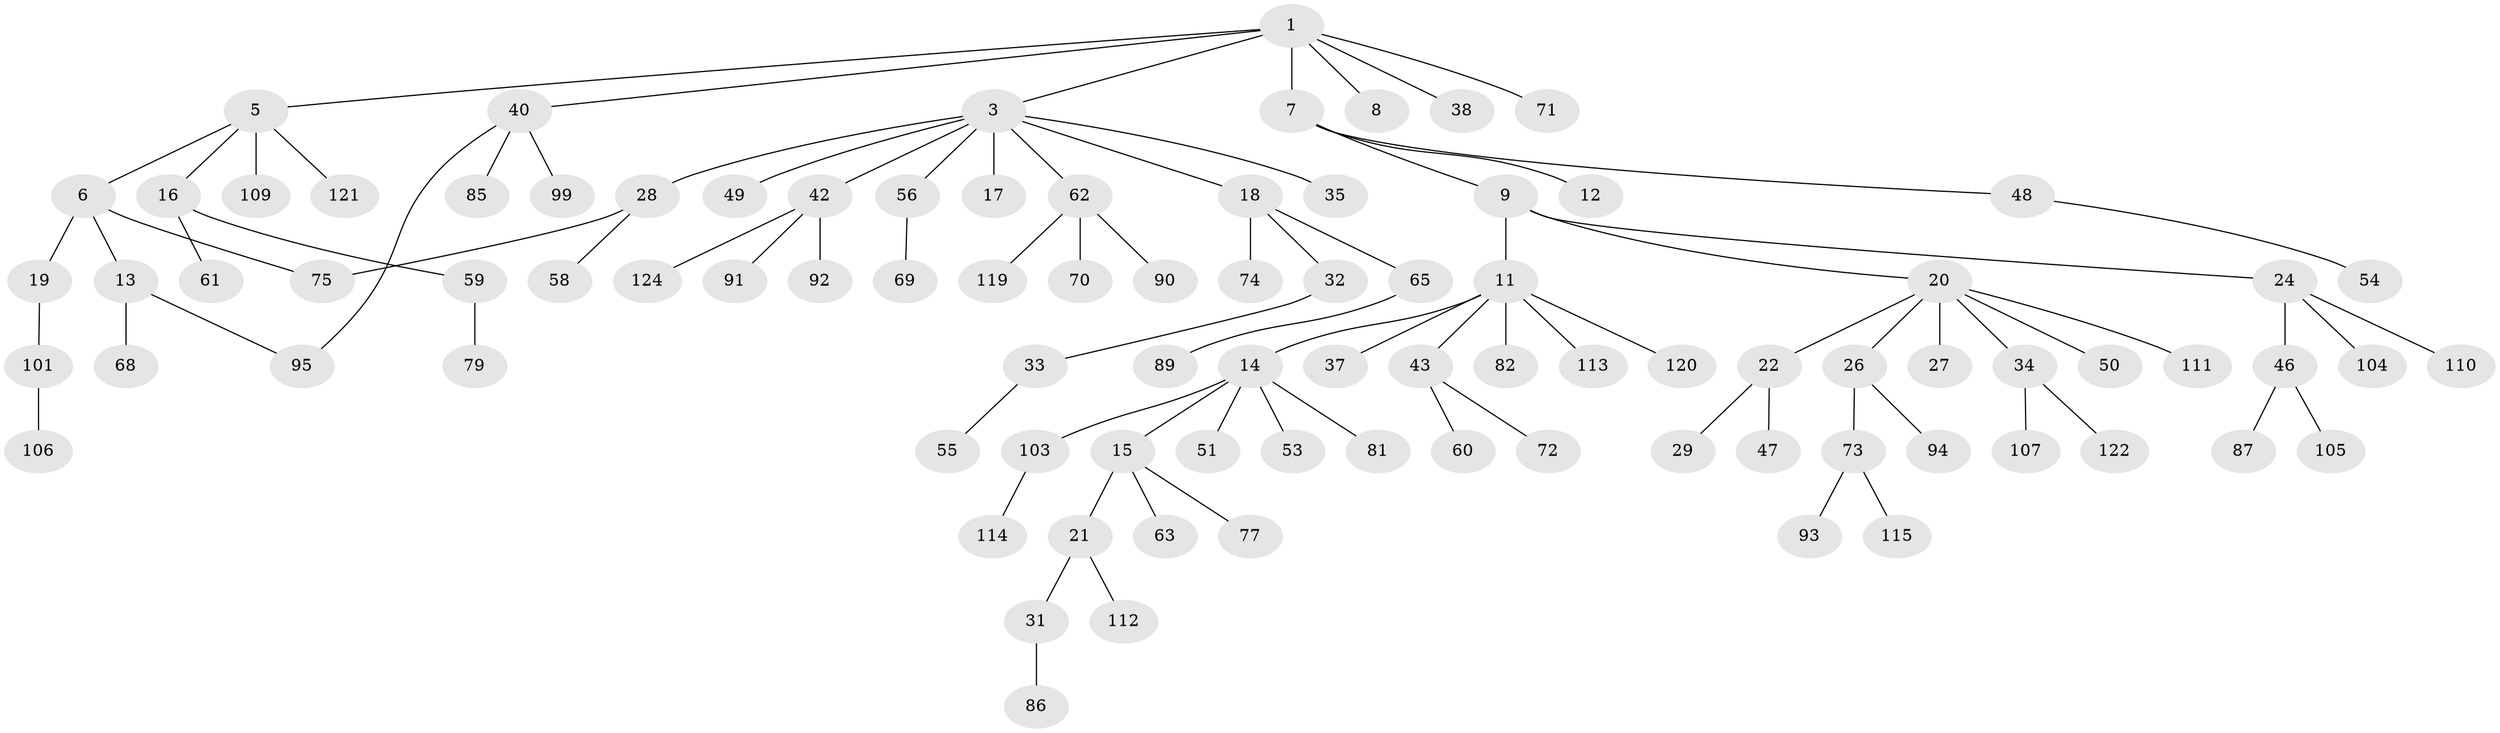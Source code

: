 // original degree distribution, {6: 0.0390625, 3: 0.09375, 5: 0.0234375, 4: 0.0859375, 2: 0.234375, 1: 0.515625, 7: 0.0078125}
// Generated by graph-tools (version 1.1) at 2025/10/02/27/25 16:10:52]
// undirected, 92 vertices, 93 edges
graph export_dot {
graph [start="1"]
  node [color=gray90,style=filled];
  1 [super="+2"];
  3 [super="+4"];
  5 [super="+52"];
  6;
  7 [super="+10"];
  8 [super="+80"];
  9;
  11 [super="+30"];
  12;
  13 [super="+67"];
  14 [super="+45"];
  15 [super="+41"];
  16 [super="+25"];
  17;
  18 [super="+39"];
  19 [super="+83"];
  20 [super="+36"];
  21 [super="+23"];
  22;
  24 [super="+57"];
  26;
  27 [super="+76"];
  28 [super="+66"];
  29 [super="+118"];
  31;
  32 [super="+88"];
  33;
  34 [super="+44"];
  35;
  37;
  38;
  40 [super="+100"];
  42 [super="+123"];
  43;
  46 [super="+84"];
  47 [super="+125"];
  48;
  49;
  50 [super="+128"];
  51;
  53;
  54;
  55;
  56 [super="+64"];
  58;
  59;
  60;
  61;
  62 [super="+116"];
  63;
  65 [super="+98"];
  68;
  69;
  70;
  71;
  72;
  73 [super="+97"];
  74;
  75 [super="+96"];
  77 [super="+78"];
  79;
  81;
  82;
  85;
  86 [super="+127"];
  87;
  89 [super="+102"];
  90 [super="+126"];
  91;
  92;
  93;
  94;
  95;
  99;
  101;
  103;
  104;
  105;
  106;
  107 [super="+108"];
  109;
  110;
  111;
  112;
  113;
  114;
  115 [super="+117"];
  119;
  120;
  121;
  122;
  124;
  1 -- 3;
  1 -- 7;
  1 -- 8;
  1 -- 38;
  1 -- 40;
  1 -- 5;
  1 -- 71;
  3 -- 17;
  3 -- 18;
  3 -- 35;
  3 -- 62;
  3 -- 49;
  3 -- 56;
  3 -- 42;
  3 -- 28;
  5 -- 6;
  5 -- 16;
  5 -- 109;
  5 -- 121;
  6 -- 13;
  6 -- 19;
  6 -- 75;
  7 -- 9;
  7 -- 12;
  7 -- 48;
  9 -- 11;
  9 -- 20;
  9 -- 24;
  11 -- 14;
  11 -- 37;
  11 -- 82;
  11 -- 113;
  11 -- 120;
  11 -- 43;
  13 -- 68;
  13 -- 95;
  14 -- 15;
  14 -- 51;
  14 -- 53;
  14 -- 103;
  14 -- 81;
  15 -- 21;
  15 -- 63;
  15 -- 77;
  16 -- 59;
  16 -- 61;
  18 -- 32;
  18 -- 65;
  18 -- 74;
  19 -- 101;
  20 -- 22;
  20 -- 26;
  20 -- 27;
  20 -- 34;
  20 -- 50;
  20 -- 111;
  21 -- 112;
  21 -- 31;
  22 -- 29;
  22 -- 47;
  24 -- 46;
  24 -- 104;
  24 -- 110;
  26 -- 73;
  26 -- 94;
  28 -- 58;
  28 -- 75;
  31 -- 86;
  32 -- 33;
  33 -- 55;
  34 -- 107;
  34 -- 122;
  40 -- 85;
  40 -- 95;
  40 -- 99;
  42 -- 91;
  42 -- 92;
  42 -- 124;
  43 -- 60;
  43 -- 72;
  46 -- 105;
  46 -- 87;
  48 -- 54;
  56 -- 69;
  59 -- 79;
  62 -- 70;
  62 -- 90;
  62 -- 119;
  65 -- 89;
  73 -- 93;
  73 -- 115;
  101 -- 106;
  103 -- 114;
}
